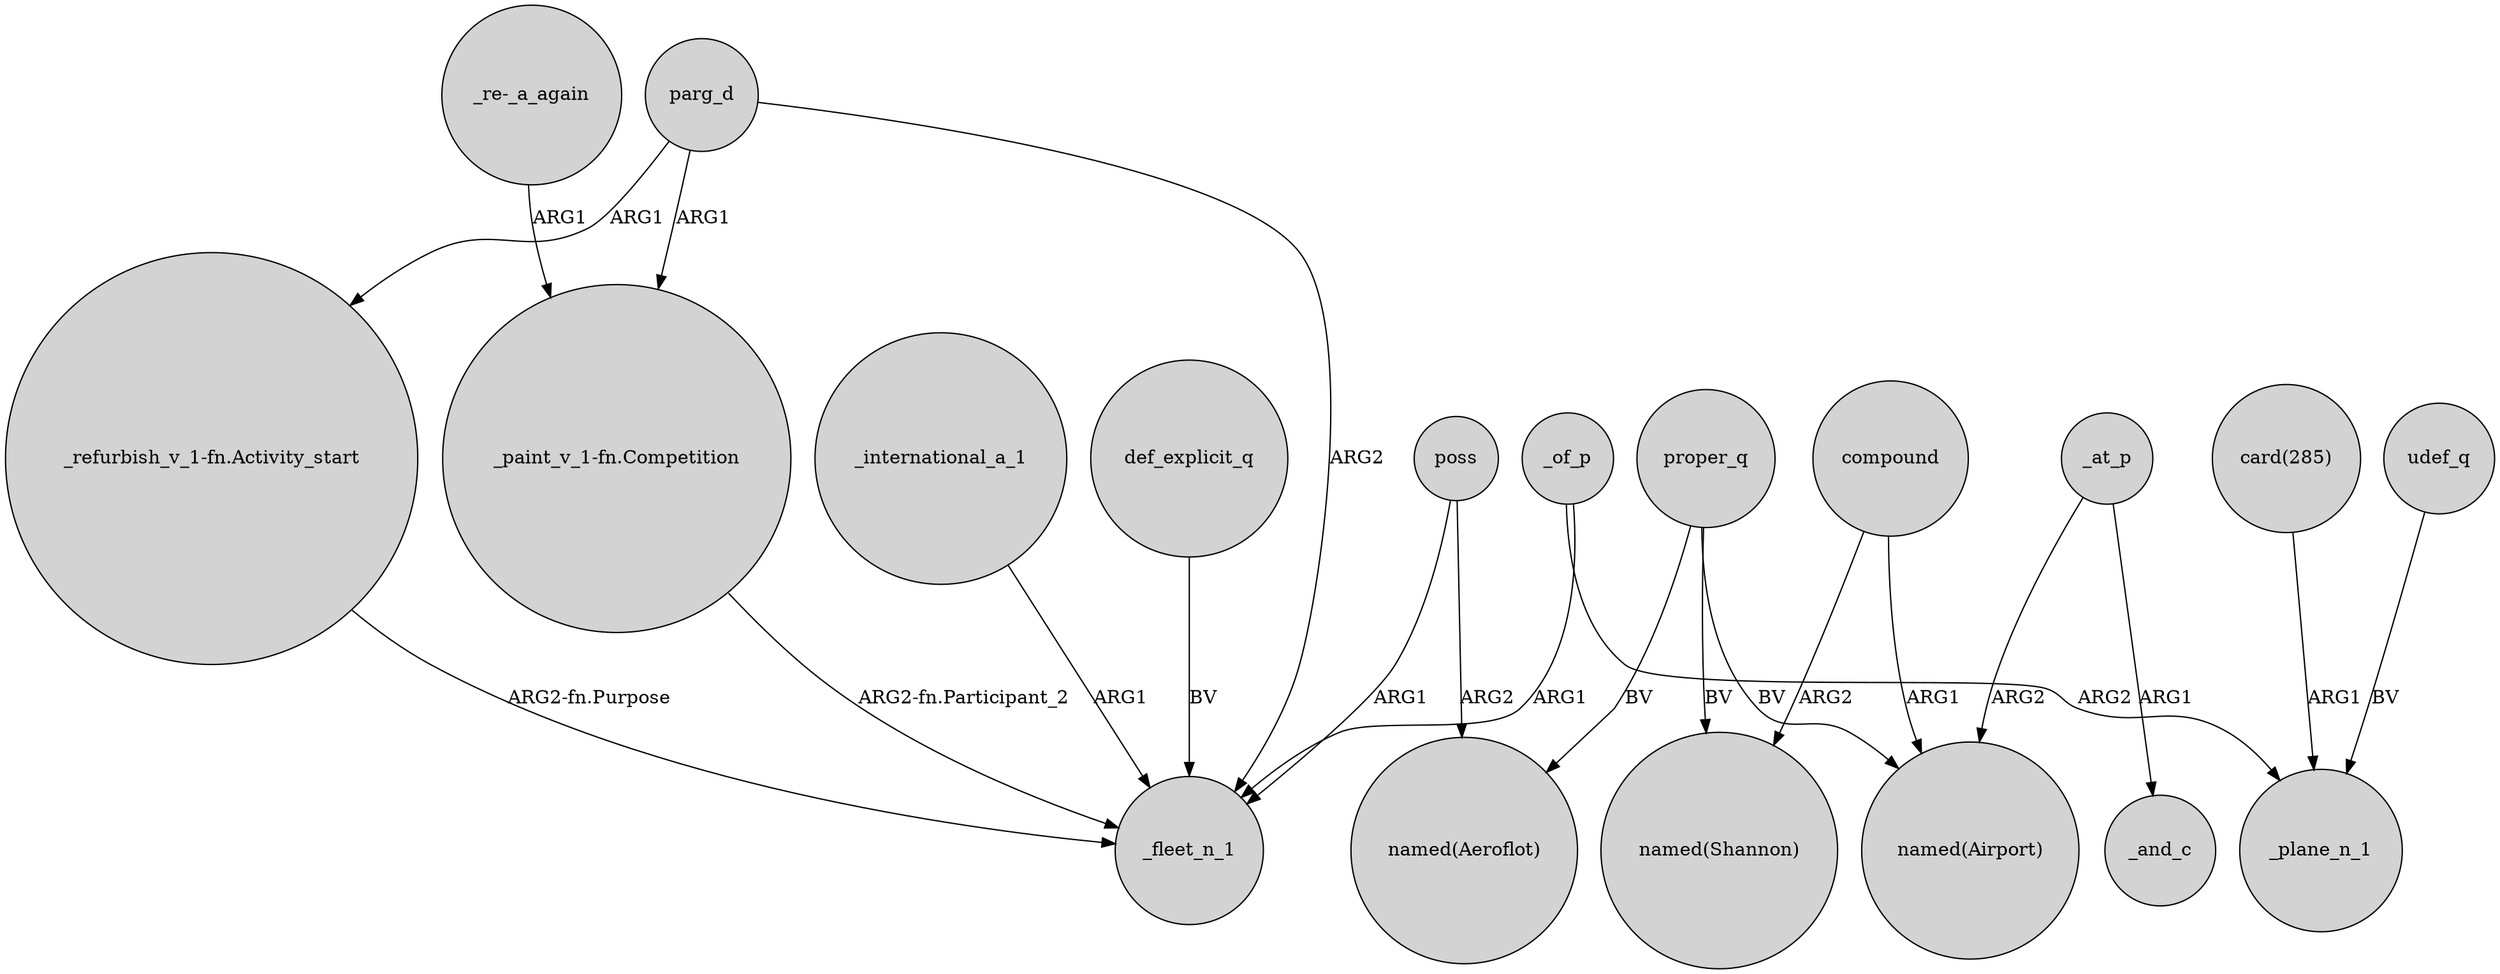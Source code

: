 digraph {
	node [shape=circle style=filled]
	_international_a_1 -> _fleet_n_1 [label=ARG1]
	parg_d -> "_refurbish_v_1-fn.Activity_start" [label=ARG1]
	proper_q -> "named(Shannon)" [label=BV]
	"_paint_v_1-fn.Competition" -> _fleet_n_1 [label="ARG2-fn.Participant_2"]
	poss -> _fleet_n_1 [label=ARG1]
	compound -> "named(Shannon)" [label=ARG2]
	poss -> "named(Aeroflot)" [label=ARG2]
	"card(285)" -> _plane_n_1 [label=ARG1]
	_of_p -> _fleet_n_1 [label=ARG1]
	_at_p -> "named(Airport)" [label=ARG2]
	_at_p -> _and_c [label=ARG1]
	udef_q -> _plane_n_1 [label=BV]
	compound -> "named(Airport)" [label=ARG1]
	parg_d -> _fleet_n_1 [label=ARG2]
	"_re-_a_again" -> "_paint_v_1-fn.Competition" [label=ARG1]
	"_refurbish_v_1-fn.Activity_start" -> _fleet_n_1 [label="ARG2-fn.Purpose"]
	proper_q -> "named(Aeroflot)" [label=BV]
	proper_q -> "named(Airport)" [label=BV]
	def_explicit_q -> _fleet_n_1 [label=BV]
	_of_p -> _plane_n_1 [label=ARG2]
	parg_d -> "_paint_v_1-fn.Competition" [label=ARG1]
}
